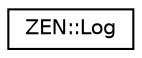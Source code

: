 digraph "Graphical Class Hierarchy"
{
 // LATEX_PDF_SIZE
  edge [fontname="Helvetica",fontsize="10",labelfontname="Helvetica",labelfontsize="10"];
  node [fontname="Helvetica",fontsize="10",shape=record];
  rankdir="LR";
  Node0 [label="ZEN::Log",height=0.2,width=0.4,color="black", fillcolor="white", style="filled",URL="$classZEN_1_1Log.html",tooltip=" "];
}
